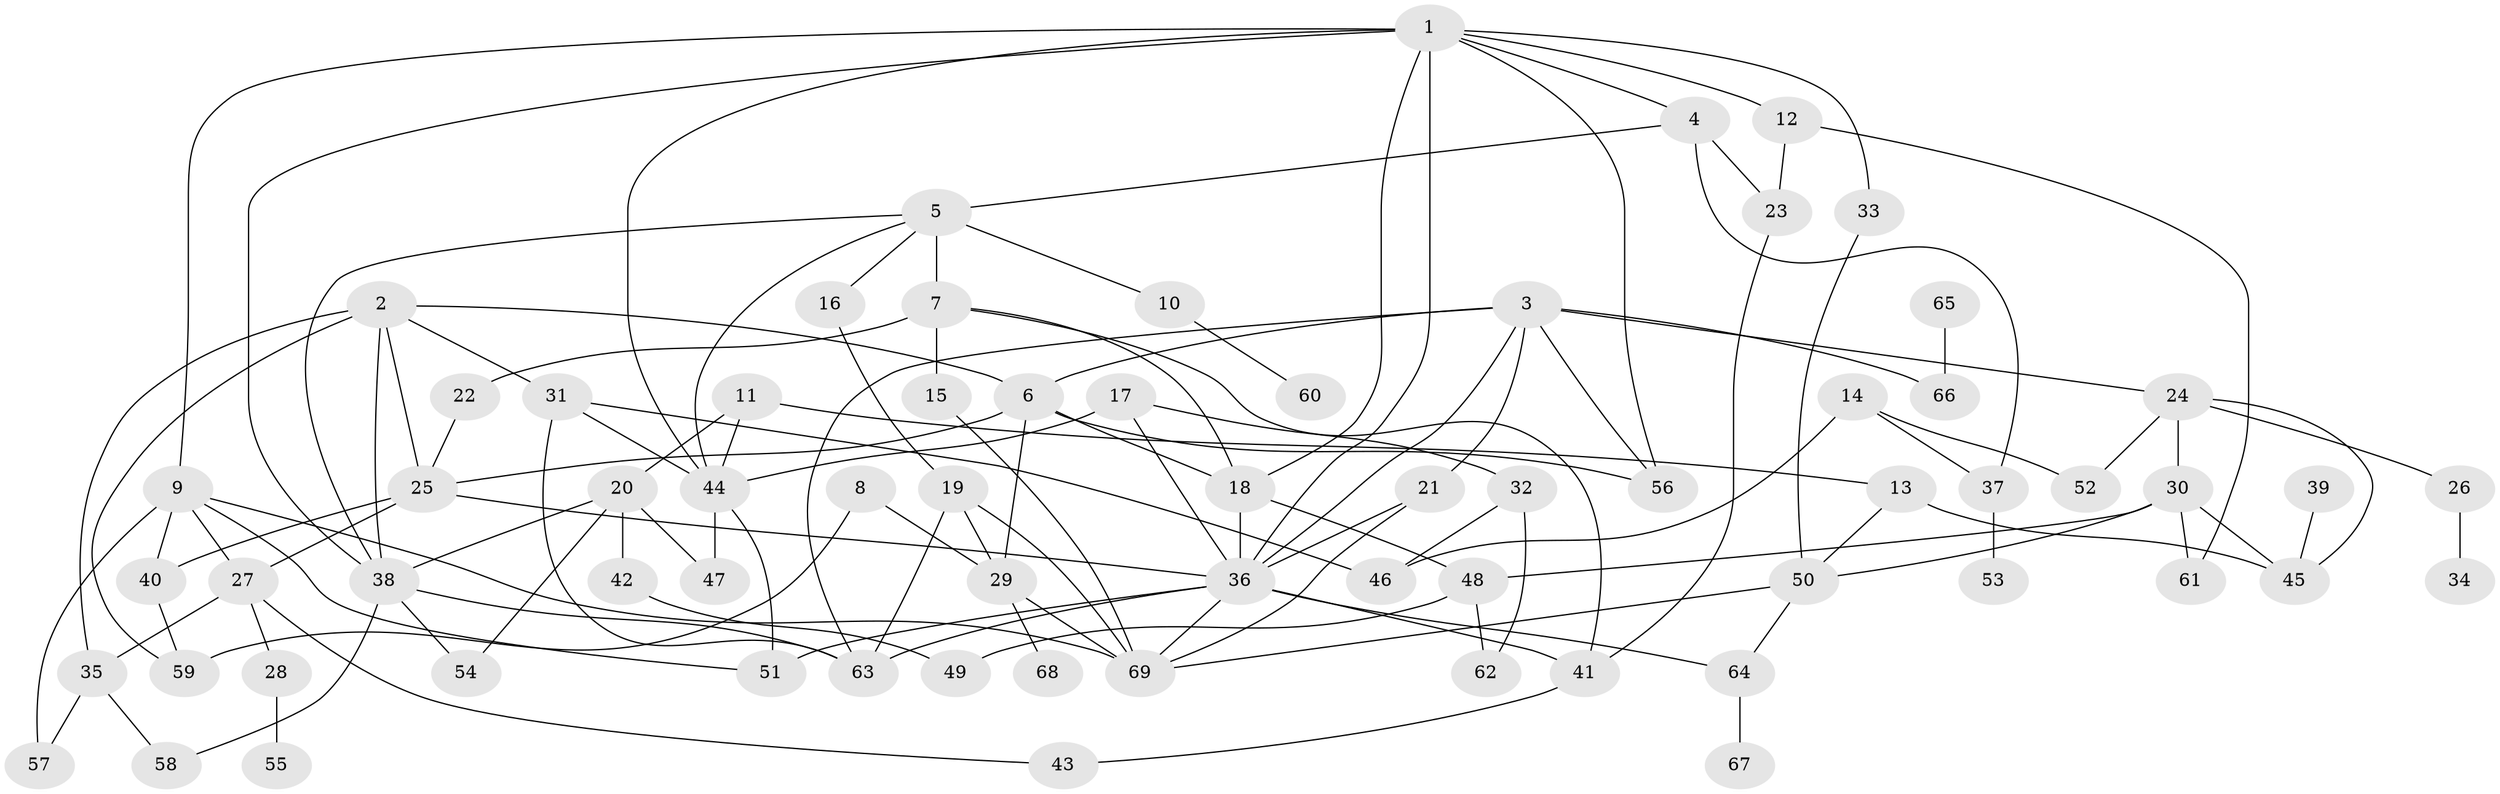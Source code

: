 // original degree distribution, {7: 0.028985507246376812, 4: 0.17391304347826086, 6: 0.021739130434782608, 8: 0.007246376811594203, 2: 0.3188405797101449, 5: 0.043478260869565216, 3: 0.2246376811594203, 1: 0.18115942028985507}
// Generated by graph-tools (version 1.1) at 2025/01/03/09/25 03:01:00]
// undirected, 69 vertices, 121 edges
graph export_dot {
graph [start="1"]
  node [color=gray90,style=filled];
  1;
  2;
  3;
  4;
  5;
  6;
  7;
  8;
  9;
  10;
  11;
  12;
  13;
  14;
  15;
  16;
  17;
  18;
  19;
  20;
  21;
  22;
  23;
  24;
  25;
  26;
  27;
  28;
  29;
  30;
  31;
  32;
  33;
  34;
  35;
  36;
  37;
  38;
  39;
  40;
  41;
  42;
  43;
  44;
  45;
  46;
  47;
  48;
  49;
  50;
  51;
  52;
  53;
  54;
  55;
  56;
  57;
  58;
  59;
  60;
  61;
  62;
  63;
  64;
  65;
  66;
  67;
  68;
  69;
  1 -- 4 [weight=1.0];
  1 -- 9 [weight=1.0];
  1 -- 12 [weight=1.0];
  1 -- 18 [weight=1.0];
  1 -- 33 [weight=1.0];
  1 -- 36 [weight=2.0];
  1 -- 38 [weight=1.0];
  1 -- 44 [weight=1.0];
  1 -- 56 [weight=1.0];
  2 -- 6 [weight=1.0];
  2 -- 25 [weight=1.0];
  2 -- 31 [weight=1.0];
  2 -- 35 [weight=1.0];
  2 -- 38 [weight=1.0];
  2 -- 59 [weight=1.0];
  3 -- 6 [weight=1.0];
  3 -- 21 [weight=1.0];
  3 -- 24 [weight=1.0];
  3 -- 36 [weight=1.0];
  3 -- 56 [weight=1.0];
  3 -- 63 [weight=1.0];
  3 -- 66 [weight=1.0];
  4 -- 5 [weight=1.0];
  4 -- 23 [weight=1.0];
  4 -- 37 [weight=1.0];
  5 -- 7 [weight=2.0];
  5 -- 10 [weight=1.0];
  5 -- 16 [weight=1.0];
  5 -- 38 [weight=1.0];
  5 -- 44 [weight=1.0];
  6 -- 18 [weight=1.0];
  6 -- 25 [weight=1.0];
  6 -- 29 [weight=1.0];
  6 -- 56 [weight=1.0];
  7 -- 15 [weight=1.0];
  7 -- 18 [weight=1.0];
  7 -- 22 [weight=1.0];
  7 -- 41 [weight=1.0];
  8 -- 29 [weight=1.0];
  8 -- 59 [weight=1.0];
  9 -- 27 [weight=1.0];
  9 -- 40 [weight=1.0];
  9 -- 51 [weight=1.0];
  9 -- 57 [weight=1.0];
  9 -- 69 [weight=1.0];
  10 -- 60 [weight=1.0];
  11 -- 13 [weight=1.0];
  11 -- 20 [weight=1.0];
  11 -- 44 [weight=1.0];
  12 -- 23 [weight=1.0];
  12 -- 61 [weight=1.0];
  13 -- 45 [weight=1.0];
  13 -- 50 [weight=1.0];
  14 -- 37 [weight=1.0];
  14 -- 46 [weight=1.0];
  14 -- 52 [weight=1.0];
  15 -- 69 [weight=1.0];
  16 -- 19 [weight=1.0];
  17 -- 32 [weight=1.0];
  17 -- 36 [weight=1.0];
  17 -- 44 [weight=1.0];
  18 -- 36 [weight=1.0];
  18 -- 48 [weight=1.0];
  19 -- 29 [weight=1.0];
  19 -- 63 [weight=1.0];
  19 -- 69 [weight=1.0];
  20 -- 38 [weight=1.0];
  20 -- 42 [weight=1.0];
  20 -- 47 [weight=1.0];
  20 -- 54 [weight=1.0];
  21 -- 36 [weight=1.0];
  21 -- 69 [weight=1.0];
  22 -- 25 [weight=1.0];
  23 -- 41 [weight=1.0];
  24 -- 26 [weight=1.0];
  24 -- 30 [weight=1.0];
  24 -- 45 [weight=1.0];
  24 -- 52 [weight=1.0];
  25 -- 27 [weight=1.0];
  25 -- 36 [weight=1.0];
  25 -- 40 [weight=1.0];
  26 -- 34 [weight=1.0];
  27 -- 28 [weight=1.0];
  27 -- 35 [weight=1.0];
  27 -- 43 [weight=1.0];
  28 -- 55 [weight=1.0];
  29 -- 68 [weight=1.0];
  29 -- 69 [weight=1.0];
  30 -- 45 [weight=1.0];
  30 -- 48 [weight=1.0];
  30 -- 50 [weight=1.0];
  30 -- 61 [weight=1.0];
  31 -- 44 [weight=1.0];
  31 -- 46 [weight=1.0];
  31 -- 63 [weight=1.0];
  32 -- 46 [weight=1.0];
  32 -- 62 [weight=1.0];
  33 -- 50 [weight=1.0];
  35 -- 57 [weight=1.0];
  35 -- 58 [weight=1.0];
  36 -- 41 [weight=1.0];
  36 -- 51 [weight=1.0];
  36 -- 63 [weight=1.0];
  36 -- 64 [weight=1.0];
  36 -- 69 [weight=1.0];
  37 -- 53 [weight=1.0];
  38 -- 54 [weight=1.0];
  38 -- 58 [weight=1.0];
  38 -- 63 [weight=1.0];
  39 -- 45 [weight=1.0];
  40 -- 59 [weight=1.0];
  41 -- 43 [weight=1.0];
  42 -- 49 [weight=1.0];
  44 -- 47 [weight=1.0];
  44 -- 51 [weight=1.0];
  48 -- 49 [weight=1.0];
  48 -- 62 [weight=1.0];
  50 -- 64 [weight=1.0];
  50 -- 69 [weight=1.0];
  64 -- 67 [weight=1.0];
  65 -- 66 [weight=1.0];
}
